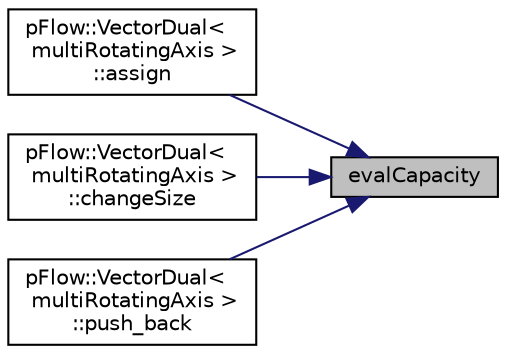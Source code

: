 digraph "evalCapacity"
{
 // LATEX_PDF_SIZE
  edge [fontname="Helvetica",fontsize="10",labelfontname="Helvetica",labelfontsize="10"];
  node [fontname="Helvetica",fontsize="10",shape=record];
  rankdir="RL";
  Node1 [label="evalCapacity",height=0.2,width=0.4,color="black", fillcolor="grey75", style="filled", fontcolor="black",tooltip=" "];
  Node1 -> Node2 [dir="back",color="midnightblue",fontsize="10",style="solid",fontname="Helvetica"];
  Node2 [label="pFlow::VectorDual\<\l multiRotatingAxis \>\l::assign",height=0.2,width=0.4,color="black", fillcolor="white", style="filled",URL="$classpFlow_1_1VectorDual.html#ab306b1c0c3486326e81df59f5e755eb8",tooltip=" "];
  Node1 -> Node3 [dir="back",color="midnightblue",fontsize="10",style="solid",fontname="Helvetica"];
  Node3 [label="pFlow::VectorDual\<\l multiRotatingAxis \>\l::changeSize",height=0.2,width=0.4,color="black", fillcolor="white", style="filled",URL="$classpFlow_1_1VectorDual.html#aad70fb15c5e8a4021331d8b5a3644b69",tooltip=" "];
  Node1 -> Node4 [dir="back",color="midnightblue",fontsize="10",style="solid",fontname="Helvetica"];
  Node4 [label="pFlow::VectorDual\<\l multiRotatingAxis \>\l::push_back",height=0.2,width=0.4,color="black", fillcolor="white", style="filled",URL="$classpFlow_1_1VectorDual.html#aa212f884f1d546a284420c4b752933a7",tooltip=" "];
}
